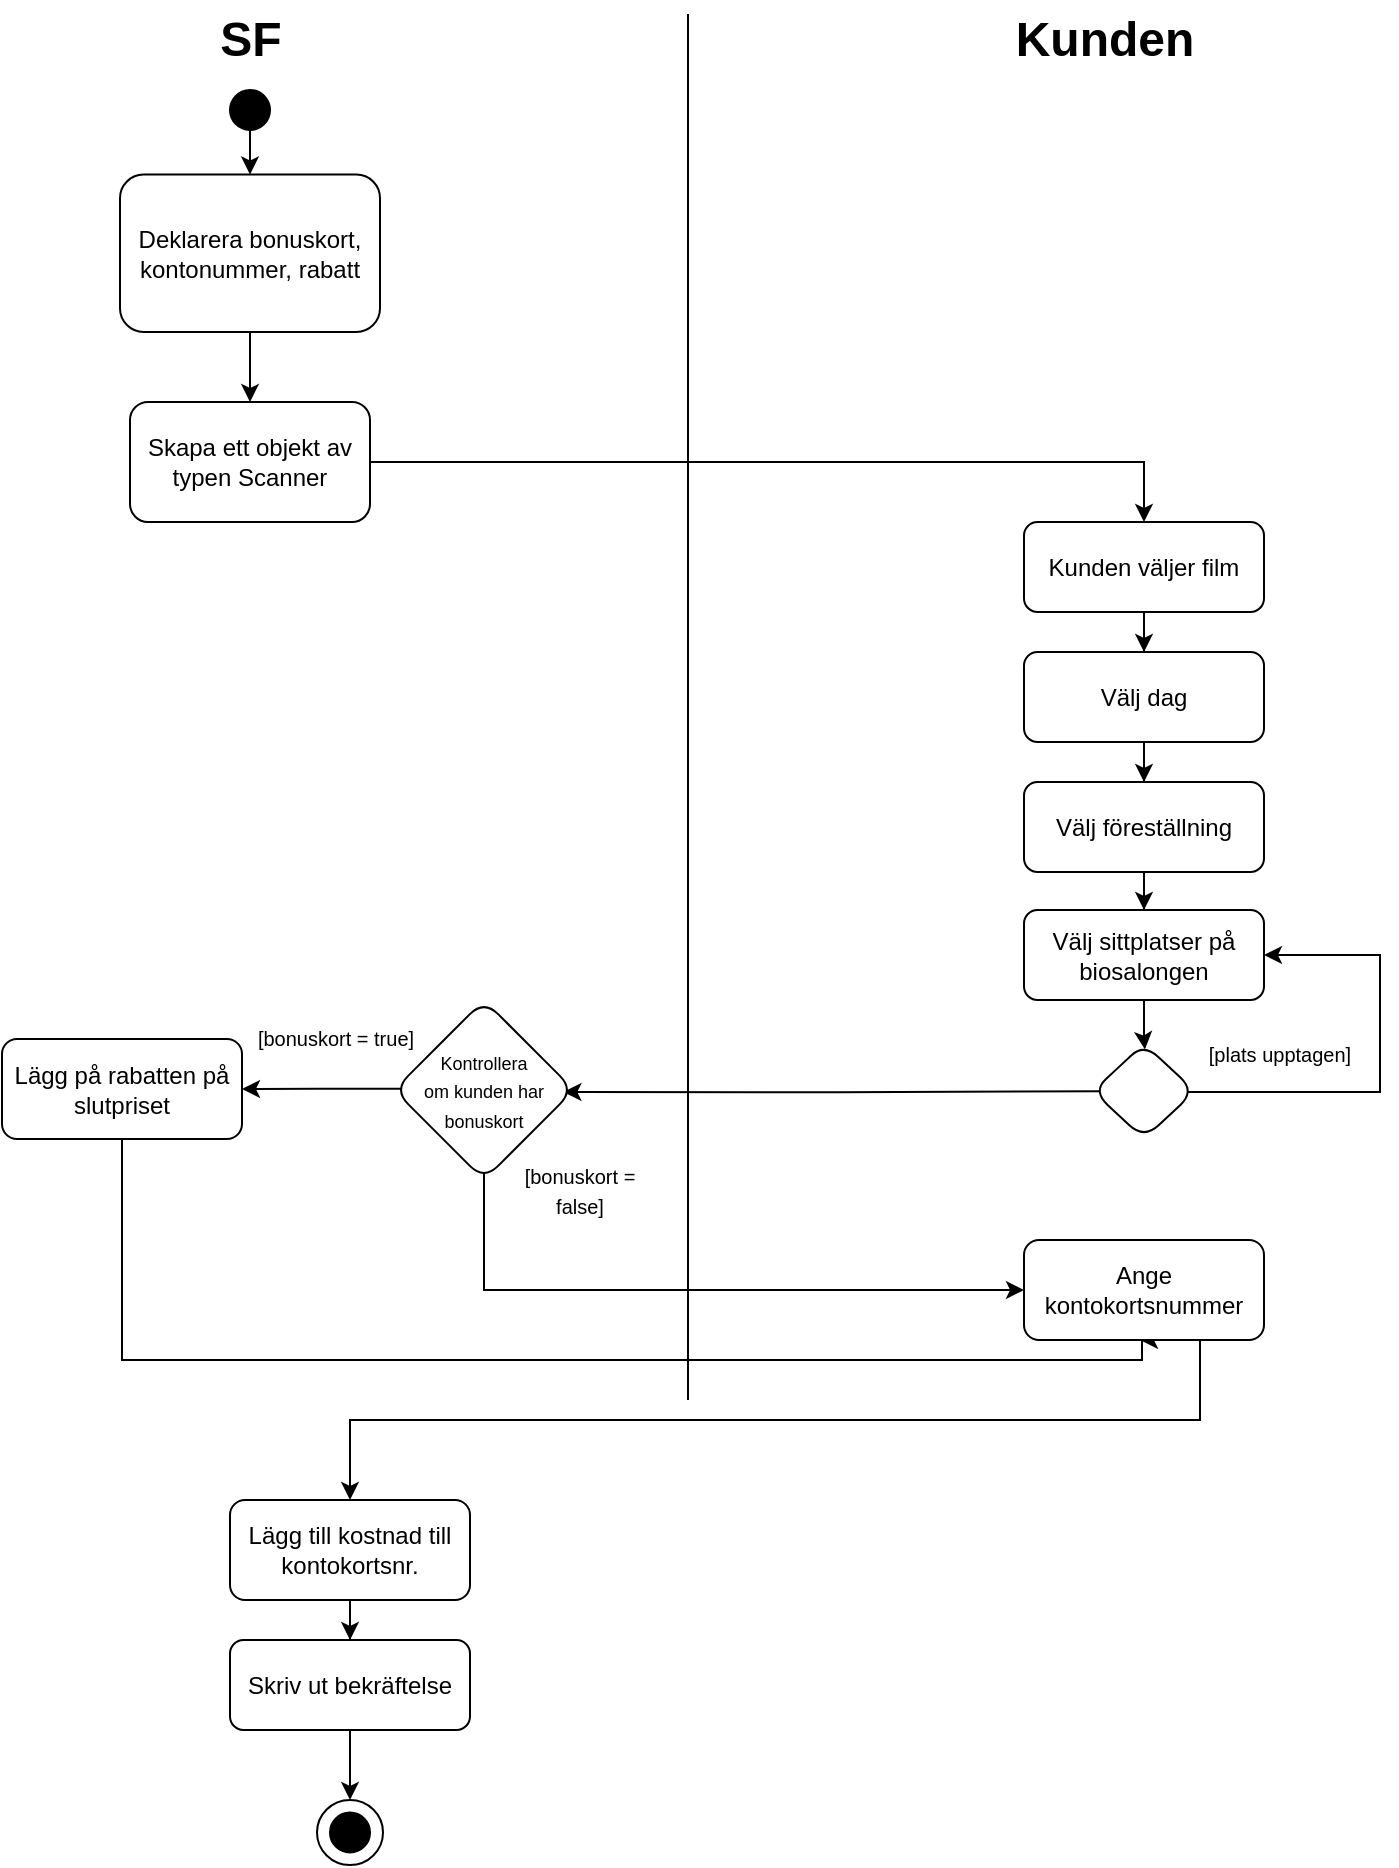 <mxfile version="24.7.12">
  <diagram name="Sida-1" id="82awPTNViQVr0rAd1bzf">
    <mxGraphModel dx="1405" dy="761" grid="1" gridSize="10" guides="1" tooltips="1" connect="1" arrows="1" fold="1" page="1" pageScale="1" pageWidth="827" pageHeight="1169" math="0" shadow="0">
      <root>
        <mxCell id="0" />
        <mxCell id="1" parent="0" />
        <mxCell id="8NC1WQgO3h0OV6-Bim1F-6" value="" style="edgeStyle=orthogonalEdgeStyle;rounded=0;orthogonalLoop=1;jettySize=auto;html=1;" edge="1" parent="1" source="W77Re-WcuIGh2rQA4MoI-1" target="W77Re-WcuIGh2rQA4MoI-19">
          <mxGeometry relative="1" as="geometry" />
        </mxCell>
        <mxCell id="W77Re-WcuIGh2rQA4MoI-1" value="" style="ellipse;whiteSpace=wrap;html=1;aspect=fixed;fillColor=#000000;" parent="1" vertex="1">
          <mxGeometry x="185" y="65" width="20" height="20" as="geometry" />
        </mxCell>
        <mxCell id="8NC1WQgO3h0OV6-Bim1F-15" style="edgeStyle=orthogonalEdgeStyle;rounded=0;orthogonalLoop=1;jettySize=auto;html=1;" edge="1" parent="1" source="W77Re-WcuIGh2rQA4MoI-2" target="W77Re-WcuIGh2rQA4MoI-5">
          <mxGeometry relative="1" as="geometry" />
        </mxCell>
        <mxCell id="W77Re-WcuIGh2rQA4MoI-2" value="Kunden väljer film" style="rounded=1;whiteSpace=wrap;html=1;fillColor=#FFFFFF;" parent="1" vertex="1">
          <mxGeometry x="582" y="281" width="120" height="45" as="geometry" />
        </mxCell>
        <mxCell id="8NC1WQgO3h0OV6-Bim1F-16" style="edgeStyle=orthogonalEdgeStyle;rounded=0;orthogonalLoop=1;jettySize=auto;html=1;" edge="1" parent="1" source="W77Re-WcuIGh2rQA4MoI-5" target="W77Re-WcuIGh2rQA4MoI-7">
          <mxGeometry relative="1" as="geometry" />
        </mxCell>
        <mxCell id="W77Re-WcuIGh2rQA4MoI-5" value="Välj dag" style="whiteSpace=wrap;html=1;fillColor=#FFFFFF;rounded=1;" parent="1" vertex="1">
          <mxGeometry x="582" y="346" width="120" height="45" as="geometry" />
        </mxCell>
        <mxCell id="W77Re-WcuIGh2rQA4MoI-10" value="" style="edgeStyle=orthogonalEdgeStyle;rounded=0;orthogonalLoop=1;jettySize=auto;html=1;" parent="1" source="W77Re-WcuIGh2rQA4MoI-7" target="W77Re-WcuIGh2rQA4MoI-9" edge="1">
          <mxGeometry relative="1" as="geometry" />
        </mxCell>
        <mxCell id="W77Re-WcuIGh2rQA4MoI-7" value="Välj föreställning" style="whiteSpace=wrap;html=1;fillColor=#FFFFFF;rounded=1;" parent="1" vertex="1">
          <mxGeometry x="582" y="411" width="120" height="45" as="geometry" />
        </mxCell>
        <mxCell id="8NC1WQgO3h0OV6-Bim1F-17" value="" style="edgeStyle=orthogonalEdgeStyle;rounded=0;orthogonalLoop=1;jettySize=auto;html=1;entryX=0.509;entryY=0.062;entryDx=0;entryDy=0;entryPerimeter=0;" edge="1" parent="1" source="W77Re-WcuIGh2rQA4MoI-9" target="W77Re-WcuIGh2rQA4MoI-11">
          <mxGeometry relative="1" as="geometry">
            <Array as="points">
              <mxPoint x="642" y="540" />
              <mxPoint x="642" y="540" />
            </Array>
          </mxGeometry>
        </mxCell>
        <mxCell id="W77Re-WcuIGh2rQA4MoI-9" value="Välj sittplatser på biosalongen" style="whiteSpace=wrap;html=1;fillColor=#FFFFFF;rounded=1;" parent="1" vertex="1">
          <mxGeometry x="582" y="475" width="120" height="45" as="geometry" />
        </mxCell>
        <mxCell id="8NC1WQgO3h0OV6-Bim1F-18" style="edgeStyle=orthogonalEdgeStyle;rounded=0;orthogonalLoop=1;jettySize=auto;html=1;exitX=1;exitY=1;exitDx=0;exitDy=0;entryX=1;entryY=0.5;entryDx=0;entryDy=0;" edge="1" parent="1" source="W77Re-WcuIGh2rQA4MoI-11" target="W77Re-WcuIGh2rQA4MoI-9">
          <mxGeometry relative="1" as="geometry">
            <mxPoint x="760" y="500" as="targetPoint" />
            <Array as="points">
              <mxPoint x="655" y="566" />
              <mxPoint x="760" y="566" />
              <mxPoint x="760" y="498" />
            </Array>
          </mxGeometry>
        </mxCell>
        <mxCell id="8NC1WQgO3h0OV6-Bim1F-20" style="edgeStyle=orthogonalEdgeStyle;rounded=0;orthogonalLoop=1;jettySize=auto;html=1;exitX=0;exitY=0.5;exitDx=0;exitDy=0;entryX=0.941;entryY=0.511;entryDx=0;entryDy=0;entryPerimeter=0;" edge="1" parent="1" target="W77Re-WcuIGh2rQA4MoI-17">
          <mxGeometry relative="1" as="geometry">
            <mxPoint x="620.5" y="565.625" as="sourcePoint" />
            <mxPoint x="384" y="565" as="targetPoint" />
          </mxGeometry>
        </mxCell>
        <mxCell id="W77Re-WcuIGh2rQA4MoI-11" value="" style="rhombus;whiteSpace=wrap;html=1;fillColor=#FFFFFF;rounded=1;" parent="1" vertex="1">
          <mxGeometry x="616.5" y="541.75" width="51" height="47.75" as="geometry" />
        </mxCell>
        <mxCell id="W77Re-WcuIGh2rQA4MoI-14" value="&lt;font style=&quot;font-size: 10px;&quot;&gt;[plats upptagen]&lt;/font&gt;" style="text;html=1;align=center;verticalAlign=middle;whiteSpace=wrap;rounded=0;" parent="1" vertex="1">
          <mxGeometry x="660" y="532.25" width="100" height="30" as="geometry" />
        </mxCell>
        <mxCell id="8NC1WQgO3h0OV6-Bim1F-21" style="edgeStyle=orthogonalEdgeStyle;rounded=0;orthogonalLoop=1;jettySize=auto;html=1;exitX=0.071;exitY=0.493;exitDx=0;exitDy=0;entryX=1;entryY=0.5;entryDx=0;entryDy=0;exitPerimeter=0;" edge="1" parent="1" source="W77Re-WcuIGh2rQA4MoI-17" target="W77Re-WcuIGh2rQA4MoI-23">
          <mxGeometry relative="1" as="geometry">
            <mxPoint x="261" y="564.75" as="sourcePoint" />
            <mxPoint x="201" y="564.25" as="targetPoint" />
          </mxGeometry>
        </mxCell>
        <mxCell id="8NC1WQgO3h0OV6-Bim1F-25" value="" style="edgeStyle=orthogonalEdgeStyle;rounded=0;orthogonalLoop=1;jettySize=auto;html=1;exitX=0.5;exitY=0.889;exitDx=0;exitDy=0;exitPerimeter=0;" edge="1" parent="1" source="W77Re-WcuIGh2rQA4MoI-17" target="W77Re-WcuIGh2rQA4MoI-25">
          <mxGeometry relative="1" as="geometry">
            <Array as="points">
              <mxPoint x="312" y="640" />
              <mxPoint x="312" y="640" />
            </Array>
          </mxGeometry>
        </mxCell>
        <mxCell id="W77Re-WcuIGh2rQA4MoI-17" value="&lt;font style=&quot;font-size: 9px;&quot;&gt;Kontrollera&lt;/font&gt;&lt;div&gt;&lt;font style=&quot;font-size: 9px;&quot;&gt;om kunden har bonuskort&lt;/font&gt;&lt;/div&gt;" style="rhombus;whiteSpace=wrap;html=1;fillColor=#FFFFFF;rounded=1;" parent="1" vertex="1">
          <mxGeometry x="267" y="520" width="90" height="90" as="geometry" />
        </mxCell>
        <mxCell id="8NC1WQgO3h0OV6-Bim1F-9" value="" style="edgeStyle=orthogonalEdgeStyle;rounded=0;orthogonalLoop=1;jettySize=auto;html=1;" edge="1" parent="1" source="W77Re-WcuIGh2rQA4MoI-19" target="W77Re-WcuIGh2rQA4MoI-39">
          <mxGeometry relative="1" as="geometry" />
        </mxCell>
        <mxCell id="W77Re-WcuIGh2rQA4MoI-19" value="Deklarera bonuskort, kontonummer, rabatt" style="rounded=1;whiteSpace=wrap;html=1;" parent="1" vertex="1">
          <mxGeometry x="130" y="107.25" width="130" height="78.75" as="geometry" />
        </mxCell>
        <mxCell id="8NC1WQgO3h0OV6-Bim1F-28" style="edgeStyle=orthogonalEdgeStyle;rounded=0;orthogonalLoop=1;jettySize=auto;html=1;exitX=0.5;exitY=1;exitDx=0;exitDy=0;" edge="1" parent="1" source="W77Re-WcuIGh2rQA4MoI-23">
          <mxGeometry relative="1" as="geometry">
            <mxPoint x="640" y="690" as="targetPoint" />
            <Array as="points">
              <mxPoint x="131" y="700" />
              <mxPoint x="641" y="700" />
              <mxPoint x="641" y="690" />
            </Array>
          </mxGeometry>
        </mxCell>
        <mxCell id="W77Re-WcuIGh2rQA4MoI-23" value="Lägg på rabatten på slutpriset" style="whiteSpace=wrap;html=1;fillColor=#FFFFFF;rounded=1;" parent="1" vertex="1">
          <mxGeometry x="71" y="539.5" width="120" height="50" as="geometry" />
        </mxCell>
        <mxCell id="8NC1WQgO3h0OV6-Bim1F-26" style="edgeStyle=orthogonalEdgeStyle;rounded=0;orthogonalLoop=1;jettySize=auto;html=1;exitX=0.5;exitY=1;exitDx=0;exitDy=0;entryX=0.5;entryY=0;entryDx=0;entryDy=0;" edge="1" parent="1" source="W77Re-WcuIGh2rQA4MoI-25" target="W77Re-WcuIGh2rQA4MoI-27">
          <mxGeometry relative="1" as="geometry">
            <Array as="points">
              <mxPoint x="670" y="690" />
              <mxPoint x="670" y="730" />
              <mxPoint x="245" y="730" />
            </Array>
          </mxGeometry>
        </mxCell>
        <mxCell id="W77Re-WcuIGh2rQA4MoI-25" value="Ange kontokortsnummer" style="whiteSpace=wrap;html=1;fillColor=#FFFFFF;rounded=1;" parent="1" vertex="1">
          <mxGeometry x="582" y="640" width="120" height="50" as="geometry" />
        </mxCell>
        <mxCell id="W77Re-WcuIGh2rQA4MoI-30" value="" style="edgeStyle=orthogonalEdgeStyle;rounded=0;orthogonalLoop=1;jettySize=auto;html=1;" parent="1" source="W77Re-WcuIGh2rQA4MoI-27" target="W77Re-WcuIGh2rQA4MoI-29" edge="1">
          <mxGeometry relative="1" as="geometry" />
        </mxCell>
        <mxCell id="W77Re-WcuIGh2rQA4MoI-27" value="Lägg till kostnad till kontokortsnr." style="whiteSpace=wrap;html=1;fillColor=#FFFFFF;rounded=1;" parent="1" vertex="1">
          <mxGeometry x="185" y="770" width="120" height="50" as="geometry" />
        </mxCell>
        <mxCell id="W77Re-WcuIGh2rQA4MoI-35" value="" style="edgeStyle=orthogonalEdgeStyle;rounded=0;orthogonalLoop=1;jettySize=auto;html=1;" parent="1" source="W77Re-WcuIGh2rQA4MoI-29" target="W77Re-WcuIGh2rQA4MoI-34" edge="1">
          <mxGeometry relative="1" as="geometry" />
        </mxCell>
        <mxCell id="W77Re-WcuIGh2rQA4MoI-29" value="Skriv ut bekräftelse" style="whiteSpace=wrap;html=1;fillColor=#FFFFFF;rounded=1;" parent="1" vertex="1">
          <mxGeometry x="185" y="840" width="120" height="45" as="geometry" />
        </mxCell>
        <mxCell id="W77Re-WcuIGh2rQA4MoI-32" value="&lt;font style=&quot;font-size: 10px;&quot;&gt;[bonuskort = true]&lt;/font&gt;" style="text;html=1;align=center;verticalAlign=middle;whiteSpace=wrap;rounded=0;" parent="1" vertex="1">
          <mxGeometry x="183" y="523.75" width="110" height="30" as="geometry" />
        </mxCell>
        <mxCell id="W77Re-WcuIGh2rQA4MoI-33" value="&lt;font style=&quot;font-size: 10px;&quot;&gt;[bonuskort = false]&lt;/font&gt;" style="text;html=1;align=center;verticalAlign=middle;whiteSpace=wrap;rounded=0;" parent="1" vertex="1">
          <mxGeometry x="325" y="600" width="70" height="30" as="geometry" />
        </mxCell>
        <mxCell id="W77Re-WcuIGh2rQA4MoI-34" value="" style="ellipse;whiteSpace=wrap;html=1;fillColor=#FFFFFF;rounded=1;" parent="1" vertex="1">
          <mxGeometry x="228.5" y="920" width="33" height="32.5" as="geometry" />
        </mxCell>
        <mxCell id="W77Re-WcuIGh2rQA4MoI-38" value="" style="ellipse;whiteSpace=wrap;html=1;aspect=fixed;fillColor=#000000;" parent="1" vertex="1">
          <mxGeometry x="235" y="926.25" width="20" height="20" as="geometry" />
        </mxCell>
        <mxCell id="8NC1WQgO3h0OV6-Bim1F-10" style="edgeStyle=orthogonalEdgeStyle;rounded=0;orthogonalLoop=1;jettySize=auto;html=1;exitX=0.5;exitY=1;exitDx=0;exitDy=0;entryX=0.5;entryY=0;entryDx=0;entryDy=0;" edge="1" parent="1" source="W77Re-WcuIGh2rQA4MoI-39" target="W77Re-WcuIGh2rQA4MoI-2">
          <mxGeometry relative="1" as="geometry">
            <Array as="points">
              <mxPoint x="195" y="251" />
              <mxPoint x="642" y="251" />
            </Array>
          </mxGeometry>
        </mxCell>
        <mxCell id="W77Re-WcuIGh2rQA4MoI-39" value="Skapa ett objekt av typen Scanner" style="whiteSpace=wrap;html=1;rounded=1;" parent="1" vertex="1">
          <mxGeometry x="135" y="220.995" width="120" height="60" as="geometry" />
        </mxCell>
        <mxCell id="8NC1WQgO3h0OV6-Bim1F-1" value="" style="endArrow=none;html=1;rounded=0;" edge="1" parent="1">
          <mxGeometry width="50" height="50" relative="1" as="geometry">
            <mxPoint x="414" y="720" as="sourcePoint" />
            <mxPoint x="414" y="27" as="targetPoint" />
          </mxGeometry>
        </mxCell>
        <mxCell id="8NC1WQgO3h0OV6-Bim1F-2" value="&lt;font style=&quot;font-size: 24px;&quot;&gt;SF&lt;/font&gt;" style="text;html=1;align=center;verticalAlign=middle;resizable=0;points=[];autosize=1;strokeColor=none;fillColor=none;fontStyle=1" vertex="1" parent="1">
          <mxGeometry x="170" y="20" width="50" height="40" as="geometry" />
        </mxCell>
        <mxCell id="8NC1WQgO3h0OV6-Bim1F-3" value="&lt;font style=&quot;font-size: 24px;&quot;&gt;&lt;b&gt;Kunden&lt;/b&gt;&lt;/font&gt;" style="text;html=1;align=center;verticalAlign=middle;resizable=0;points=[];autosize=1;strokeColor=none;fillColor=none;" vertex="1" parent="1">
          <mxGeometry x="567" y="20" width="110" height="40" as="geometry" />
        </mxCell>
      </root>
    </mxGraphModel>
  </diagram>
</mxfile>
